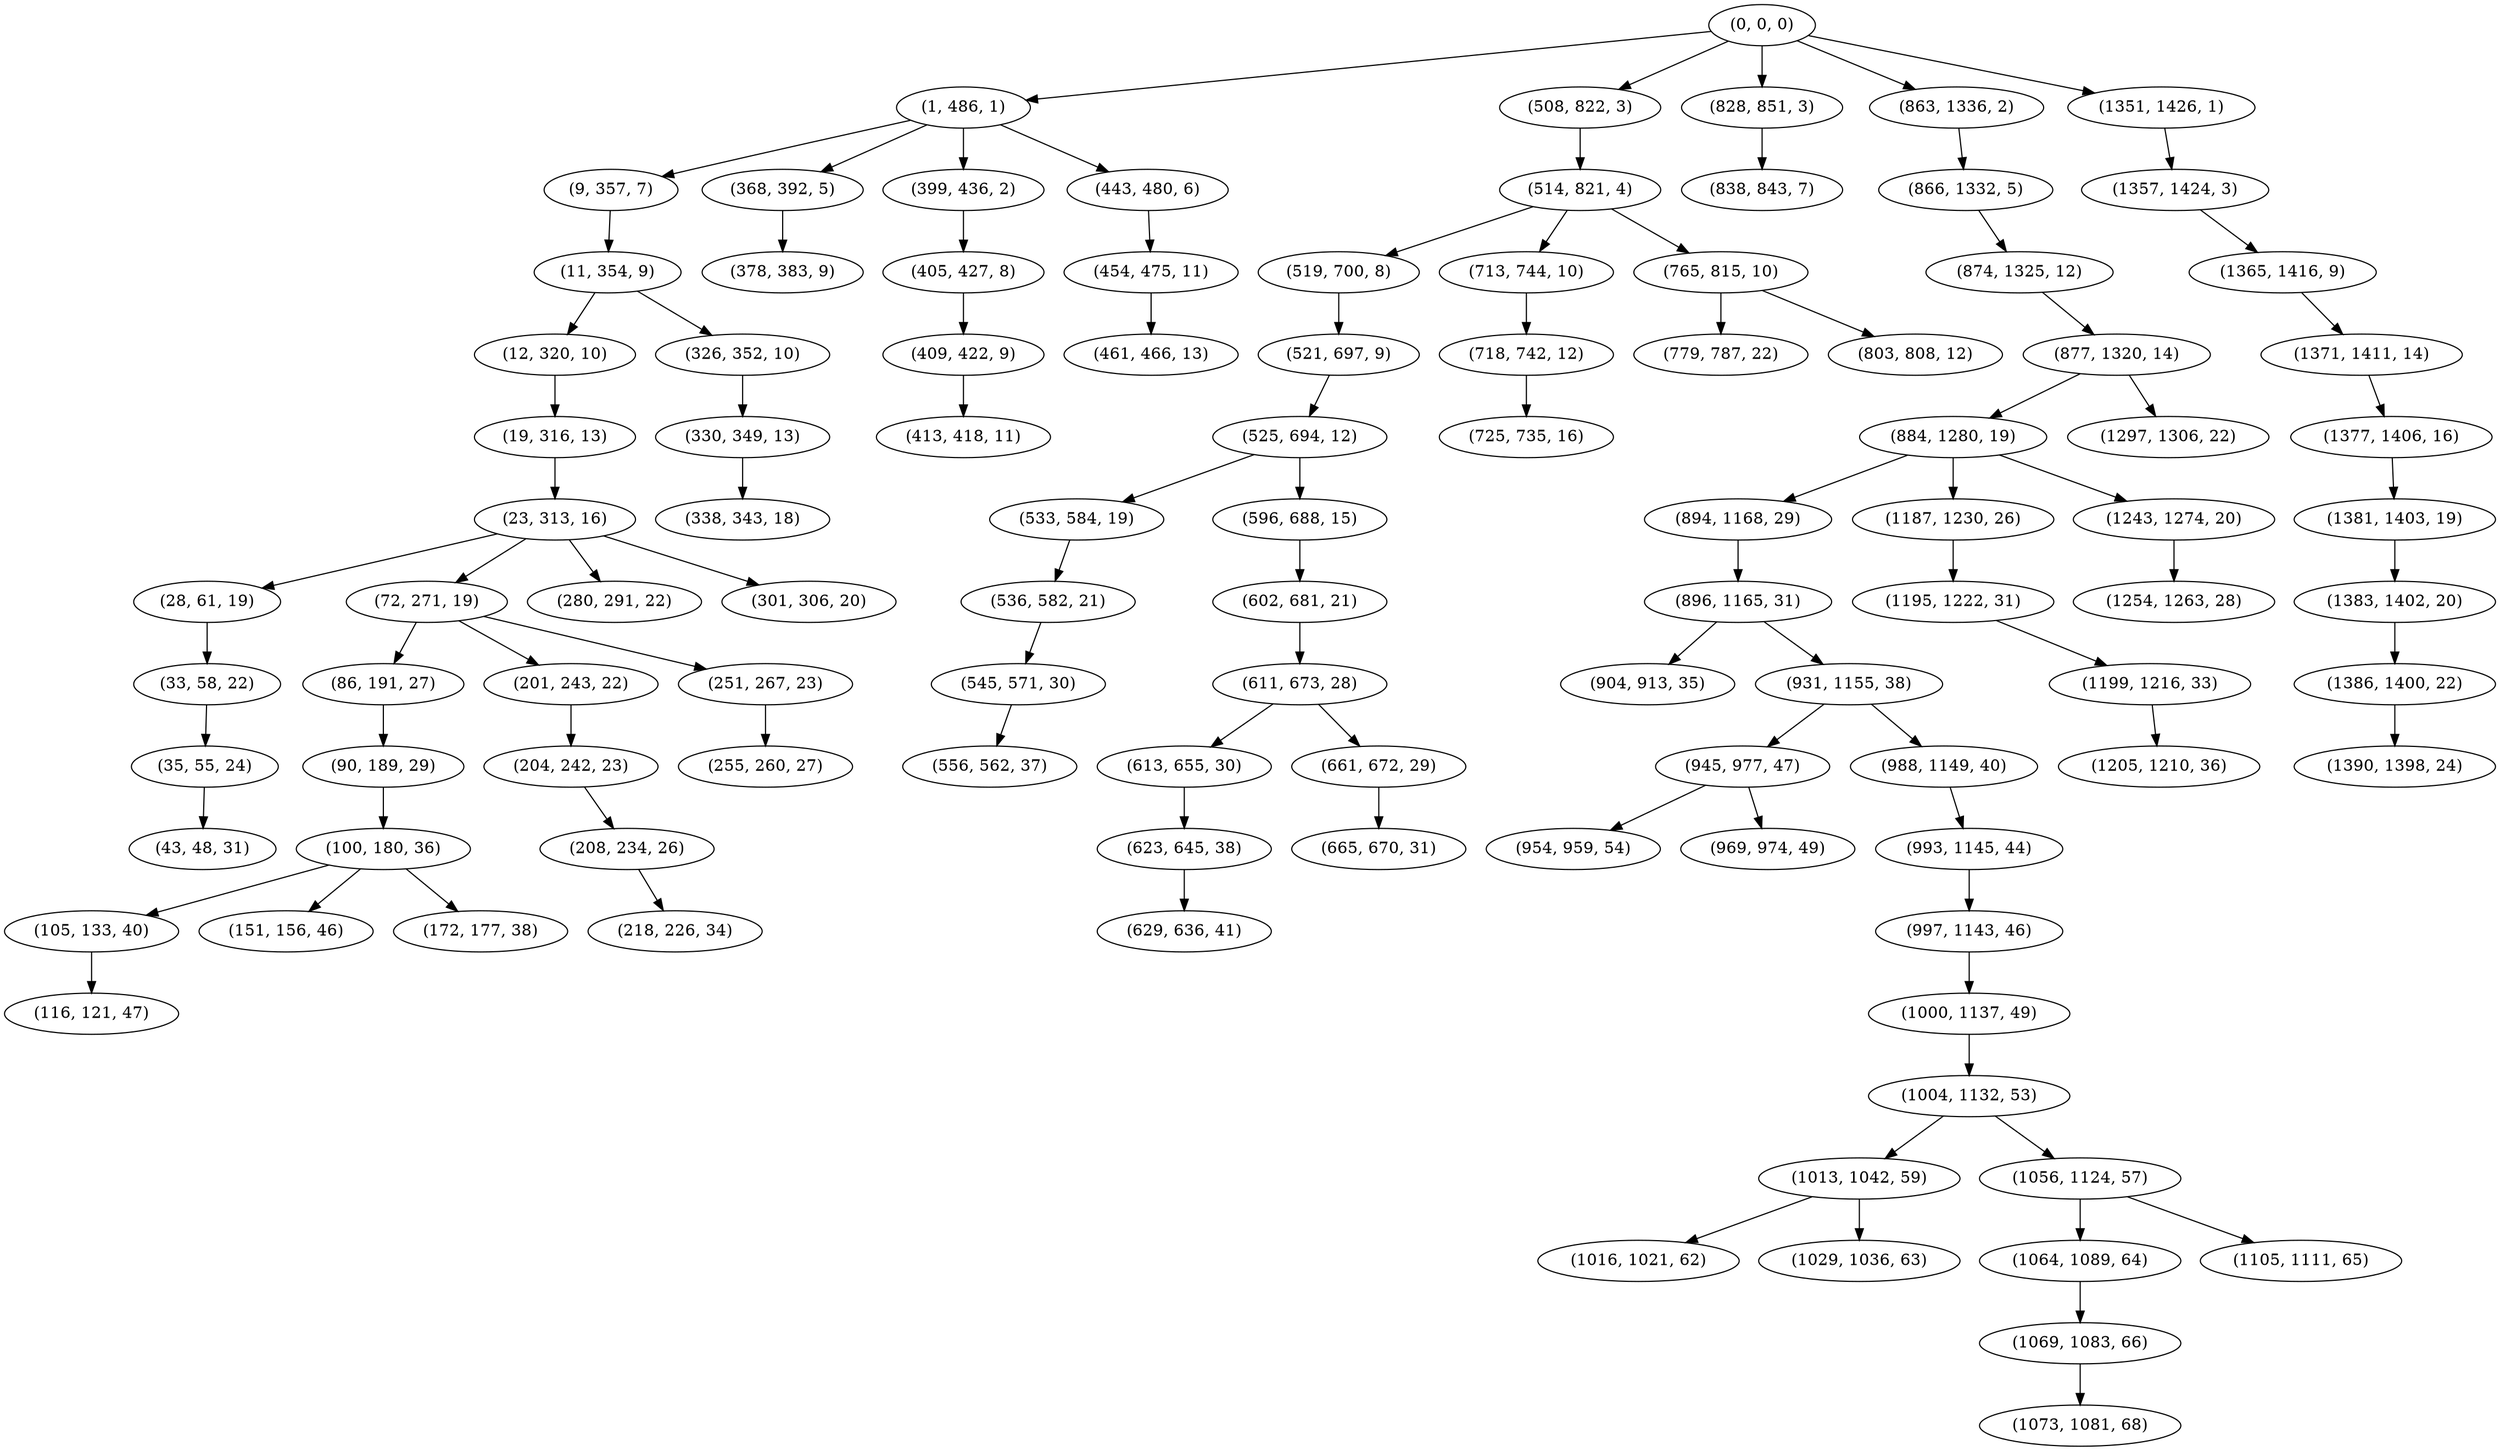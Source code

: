 digraph tree {
    "(0, 0, 0)";
    "(1, 486, 1)";
    "(9, 357, 7)";
    "(11, 354, 9)";
    "(12, 320, 10)";
    "(19, 316, 13)";
    "(23, 313, 16)";
    "(28, 61, 19)";
    "(33, 58, 22)";
    "(35, 55, 24)";
    "(43, 48, 31)";
    "(72, 271, 19)";
    "(86, 191, 27)";
    "(90, 189, 29)";
    "(100, 180, 36)";
    "(105, 133, 40)";
    "(116, 121, 47)";
    "(151, 156, 46)";
    "(172, 177, 38)";
    "(201, 243, 22)";
    "(204, 242, 23)";
    "(208, 234, 26)";
    "(218, 226, 34)";
    "(251, 267, 23)";
    "(255, 260, 27)";
    "(280, 291, 22)";
    "(301, 306, 20)";
    "(326, 352, 10)";
    "(330, 349, 13)";
    "(338, 343, 18)";
    "(368, 392, 5)";
    "(378, 383, 9)";
    "(399, 436, 2)";
    "(405, 427, 8)";
    "(409, 422, 9)";
    "(413, 418, 11)";
    "(443, 480, 6)";
    "(454, 475, 11)";
    "(461, 466, 13)";
    "(508, 822, 3)";
    "(514, 821, 4)";
    "(519, 700, 8)";
    "(521, 697, 9)";
    "(525, 694, 12)";
    "(533, 584, 19)";
    "(536, 582, 21)";
    "(545, 571, 30)";
    "(556, 562, 37)";
    "(596, 688, 15)";
    "(602, 681, 21)";
    "(611, 673, 28)";
    "(613, 655, 30)";
    "(623, 645, 38)";
    "(629, 636, 41)";
    "(661, 672, 29)";
    "(665, 670, 31)";
    "(713, 744, 10)";
    "(718, 742, 12)";
    "(725, 735, 16)";
    "(765, 815, 10)";
    "(779, 787, 22)";
    "(803, 808, 12)";
    "(828, 851, 3)";
    "(838, 843, 7)";
    "(863, 1336, 2)";
    "(866, 1332, 5)";
    "(874, 1325, 12)";
    "(877, 1320, 14)";
    "(884, 1280, 19)";
    "(894, 1168, 29)";
    "(896, 1165, 31)";
    "(904, 913, 35)";
    "(931, 1155, 38)";
    "(945, 977, 47)";
    "(954, 959, 54)";
    "(969, 974, 49)";
    "(988, 1149, 40)";
    "(993, 1145, 44)";
    "(997, 1143, 46)";
    "(1000, 1137, 49)";
    "(1004, 1132, 53)";
    "(1013, 1042, 59)";
    "(1016, 1021, 62)";
    "(1029, 1036, 63)";
    "(1056, 1124, 57)";
    "(1064, 1089, 64)";
    "(1069, 1083, 66)";
    "(1073, 1081, 68)";
    "(1105, 1111, 65)";
    "(1187, 1230, 26)";
    "(1195, 1222, 31)";
    "(1199, 1216, 33)";
    "(1205, 1210, 36)";
    "(1243, 1274, 20)";
    "(1254, 1263, 28)";
    "(1297, 1306, 22)";
    "(1351, 1426, 1)";
    "(1357, 1424, 3)";
    "(1365, 1416, 9)";
    "(1371, 1411, 14)";
    "(1377, 1406, 16)";
    "(1381, 1403, 19)";
    "(1383, 1402, 20)";
    "(1386, 1400, 22)";
    "(1390, 1398, 24)";
    "(0, 0, 0)" -> "(1, 486, 1)";
    "(0, 0, 0)" -> "(508, 822, 3)";
    "(0, 0, 0)" -> "(828, 851, 3)";
    "(0, 0, 0)" -> "(863, 1336, 2)";
    "(0, 0, 0)" -> "(1351, 1426, 1)";
    "(1, 486, 1)" -> "(9, 357, 7)";
    "(1, 486, 1)" -> "(368, 392, 5)";
    "(1, 486, 1)" -> "(399, 436, 2)";
    "(1, 486, 1)" -> "(443, 480, 6)";
    "(9, 357, 7)" -> "(11, 354, 9)";
    "(11, 354, 9)" -> "(12, 320, 10)";
    "(11, 354, 9)" -> "(326, 352, 10)";
    "(12, 320, 10)" -> "(19, 316, 13)";
    "(19, 316, 13)" -> "(23, 313, 16)";
    "(23, 313, 16)" -> "(28, 61, 19)";
    "(23, 313, 16)" -> "(72, 271, 19)";
    "(23, 313, 16)" -> "(280, 291, 22)";
    "(23, 313, 16)" -> "(301, 306, 20)";
    "(28, 61, 19)" -> "(33, 58, 22)";
    "(33, 58, 22)" -> "(35, 55, 24)";
    "(35, 55, 24)" -> "(43, 48, 31)";
    "(72, 271, 19)" -> "(86, 191, 27)";
    "(72, 271, 19)" -> "(201, 243, 22)";
    "(72, 271, 19)" -> "(251, 267, 23)";
    "(86, 191, 27)" -> "(90, 189, 29)";
    "(90, 189, 29)" -> "(100, 180, 36)";
    "(100, 180, 36)" -> "(105, 133, 40)";
    "(100, 180, 36)" -> "(151, 156, 46)";
    "(100, 180, 36)" -> "(172, 177, 38)";
    "(105, 133, 40)" -> "(116, 121, 47)";
    "(201, 243, 22)" -> "(204, 242, 23)";
    "(204, 242, 23)" -> "(208, 234, 26)";
    "(208, 234, 26)" -> "(218, 226, 34)";
    "(251, 267, 23)" -> "(255, 260, 27)";
    "(326, 352, 10)" -> "(330, 349, 13)";
    "(330, 349, 13)" -> "(338, 343, 18)";
    "(368, 392, 5)" -> "(378, 383, 9)";
    "(399, 436, 2)" -> "(405, 427, 8)";
    "(405, 427, 8)" -> "(409, 422, 9)";
    "(409, 422, 9)" -> "(413, 418, 11)";
    "(443, 480, 6)" -> "(454, 475, 11)";
    "(454, 475, 11)" -> "(461, 466, 13)";
    "(508, 822, 3)" -> "(514, 821, 4)";
    "(514, 821, 4)" -> "(519, 700, 8)";
    "(514, 821, 4)" -> "(713, 744, 10)";
    "(514, 821, 4)" -> "(765, 815, 10)";
    "(519, 700, 8)" -> "(521, 697, 9)";
    "(521, 697, 9)" -> "(525, 694, 12)";
    "(525, 694, 12)" -> "(533, 584, 19)";
    "(525, 694, 12)" -> "(596, 688, 15)";
    "(533, 584, 19)" -> "(536, 582, 21)";
    "(536, 582, 21)" -> "(545, 571, 30)";
    "(545, 571, 30)" -> "(556, 562, 37)";
    "(596, 688, 15)" -> "(602, 681, 21)";
    "(602, 681, 21)" -> "(611, 673, 28)";
    "(611, 673, 28)" -> "(613, 655, 30)";
    "(611, 673, 28)" -> "(661, 672, 29)";
    "(613, 655, 30)" -> "(623, 645, 38)";
    "(623, 645, 38)" -> "(629, 636, 41)";
    "(661, 672, 29)" -> "(665, 670, 31)";
    "(713, 744, 10)" -> "(718, 742, 12)";
    "(718, 742, 12)" -> "(725, 735, 16)";
    "(765, 815, 10)" -> "(779, 787, 22)";
    "(765, 815, 10)" -> "(803, 808, 12)";
    "(828, 851, 3)" -> "(838, 843, 7)";
    "(863, 1336, 2)" -> "(866, 1332, 5)";
    "(866, 1332, 5)" -> "(874, 1325, 12)";
    "(874, 1325, 12)" -> "(877, 1320, 14)";
    "(877, 1320, 14)" -> "(884, 1280, 19)";
    "(877, 1320, 14)" -> "(1297, 1306, 22)";
    "(884, 1280, 19)" -> "(894, 1168, 29)";
    "(884, 1280, 19)" -> "(1187, 1230, 26)";
    "(884, 1280, 19)" -> "(1243, 1274, 20)";
    "(894, 1168, 29)" -> "(896, 1165, 31)";
    "(896, 1165, 31)" -> "(904, 913, 35)";
    "(896, 1165, 31)" -> "(931, 1155, 38)";
    "(931, 1155, 38)" -> "(945, 977, 47)";
    "(931, 1155, 38)" -> "(988, 1149, 40)";
    "(945, 977, 47)" -> "(954, 959, 54)";
    "(945, 977, 47)" -> "(969, 974, 49)";
    "(988, 1149, 40)" -> "(993, 1145, 44)";
    "(993, 1145, 44)" -> "(997, 1143, 46)";
    "(997, 1143, 46)" -> "(1000, 1137, 49)";
    "(1000, 1137, 49)" -> "(1004, 1132, 53)";
    "(1004, 1132, 53)" -> "(1013, 1042, 59)";
    "(1004, 1132, 53)" -> "(1056, 1124, 57)";
    "(1013, 1042, 59)" -> "(1016, 1021, 62)";
    "(1013, 1042, 59)" -> "(1029, 1036, 63)";
    "(1056, 1124, 57)" -> "(1064, 1089, 64)";
    "(1056, 1124, 57)" -> "(1105, 1111, 65)";
    "(1064, 1089, 64)" -> "(1069, 1083, 66)";
    "(1069, 1083, 66)" -> "(1073, 1081, 68)";
    "(1187, 1230, 26)" -> "(1195, 1222, 31)";
    "(1195, 1222, 31)" -> "(1199, 1216, 33)";
    "(1199, 1216, 33)" -> "(1205, 1210, 36)";
    "(1243, 1274, 20)" -> "(1254, 1263, 28)";
    "(1351, 1426, 1)" -> "(1357, 1424, 3)";
    "(1357, 1424, 3)" -> "(1365, 1416, 9)";
    "(1365, 1416, 9)" -> "(1371, 1411, 14)";
    "(1371, 1411, 14)" -> "(1377, 1406, 16)";
    "(1377, 1406, 16)" -> "(1381, 1403, 19)";
    "(1381, 1403, 19)" -> "(1383, 1402, 20)";
    "(1383, 1402, 20)" -> "(1386, 1400, 22)";
    "(1386, 1400, 22)" -> "(1390, 1398, 24)";
}
